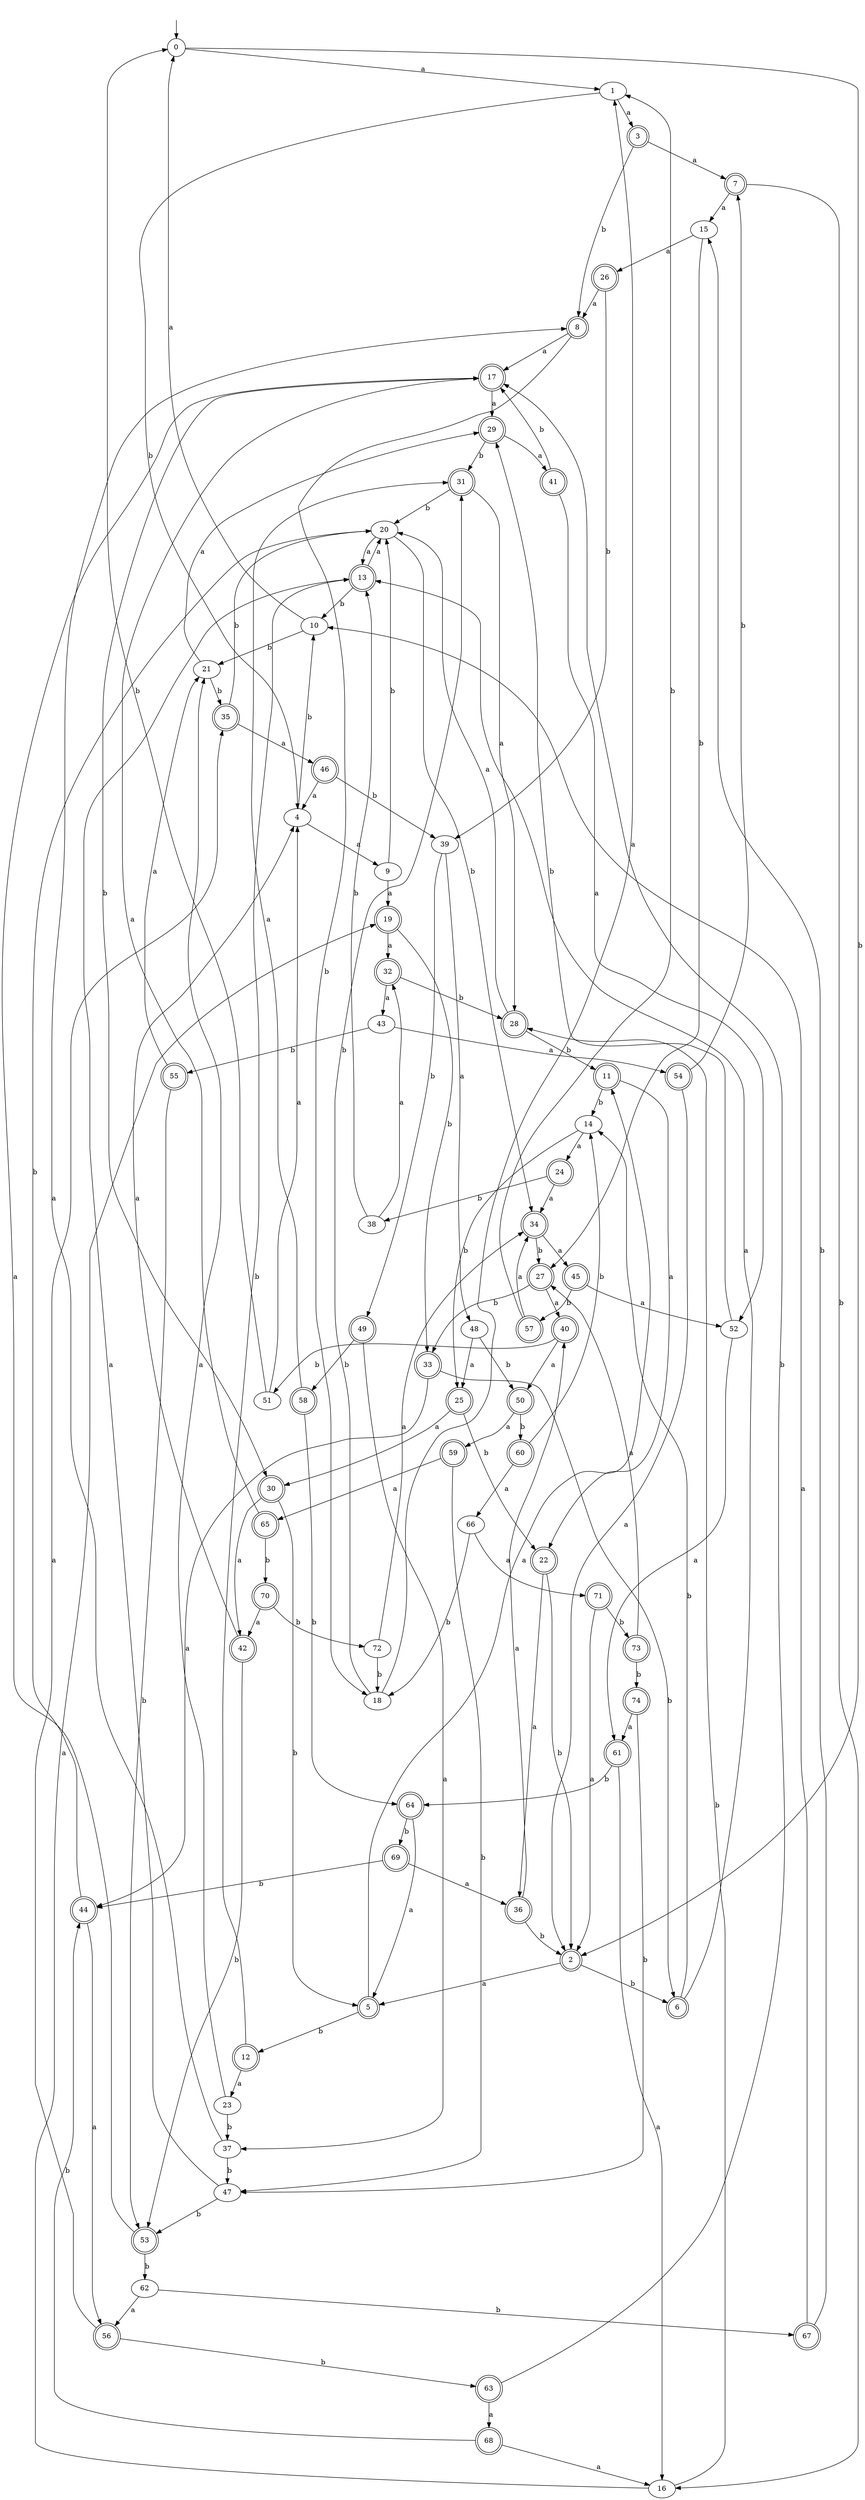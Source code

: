 digraph RandomDFA {
  __start0 [label="", shape=none];
  __start0 -> 0 [label=""];
  0 [shape=circle]
  0 -> 1 [label="a"]
  0 -> 2 [label="b"]
  1
  1 -> 3 [label="a"]
  1 -> 4 [label="b"]
  2 [shape=doublecircle]
  2 -> 5 [label="a"]
  2 -> 6 [label="b"]
  3 [shape=doublecircle]
  3 -> 7 [label="a"]
  3 -> 8 [label="b"]
  4
  4 -> 9 [label="a"]
  4 -> 10 [label="b"]
  5 [shape=doublecircle]
  5 -> 11 [label="a"]
  5 -> 12 [label="b"]
  6 [shape=doublecircle]
  6 -> 13 [label="a"]
  6 -> 14 [label="b"]
  7 [shape=doublecircle]
  7 -> 15 [label="a"]
  7 -> 16 [label="b"]
  8 [shape=doublecircle]
  8 -> 17 [label="a"]
  8 -> 18 [label="b"]
  9
  9 -> 19 [label="a"]
  9 -> 20 [label="b"]
  10
  10 -> 0 [label="a"]
  10 -> 21 [label="b"]
  11 [shape=doublecircle]
  11 -> 22 [label="a"]
  11 -> 14 [label="b"]
  12 [shape=doublecircle]
  12 -> 23 [label="a"]
  12 -> 13 [label="b"]
  13 [shape=doublecircle]
  13 -> 20 [label="a"]
  13 -> 10 [label="b"]
  14
  14 -> 24 [label="a"]
  14 -> 25 [label="b"]
  15
  15 -> 26 [label="a"]
  15 -> 27 [label="b"]
  16
  16 -> 19 [label="a"]
  16 -> 28 [label="b"]
  17 [shape=doublecircle]
  17 -> 29 [label="a"]
  17 -> 30 [label="b"]
  18
  18 -> 1 [label="a"]
  18 -> 31 [label="b"]
  19 [shape=doublecircle]
  19 -> 32 [label="a"]
  19 -> 33 [label="b"]
  20
  20 -> 13 [label="a"]
  20 -> 34 [label="b"]
  21
  21 -> 29 [label="a"]
  21 -> 35 [label="b"]
  22 [shape=doublecircle]
  22 -> 36 [label="a"]
  22 -> 2 [label="b"]
  23
  23 -> 21 [label="a"]
  23 -> 37 [label="b"]
  24 [shape=doublecircle]
  24 -> 34 [label="a"]
  24 -> 38 [label="b"]
  25 [shape=doublecircle]
  25 -> 30 [label="a"]
  25 -> 22 [label="b"]
  26 [shape=doublecircle]
  26 -> 8 [label="a"]
  26 -> 39 [label="b"]
  27 [shape=doublecircle]
  27 -> 40 [label="a"]
  27 -> 33 [label="b"]
  28 [shape=doublecircle]
  28 -> 20 [label="a"]
  28 -> 11 [label="b"]
  29 [shape=doublecircle]
  29 -> 41 [label="a"]
  29 -> 31 [label="b"]
  30 [shape=doublecircle]
  30 -> 42 [label="a"]
  30 -> 5 [label="b"]
  31 [shape=doublecircle]
  31 -> 28 [label="a"]
  31 -> 20 [label="b"]
  32 [shape=doublecircle]
  32 -> 43 [label="a"]
  32 -> 28 [label="b"]
  33 [shape=doublecircle]
  33 -> 44 [label="a"]
  33 -> 6 [label="b"]
  34 [shape=doublecircle]
  34 -> 45 [label="a"]
  34 -> 27 [label="b"]
  35 [shape=doublecircle]
  35 -> 46 [label="a"]
  35 -> 20 [label="b"]
  36 [shape=doublecircle]
  36 -> 40 [label="a"]
  36 -> 2 [label="b"]
  37
  37 -> 8 [label="a"]
  37 -> 47 [label="b"]
  38
  38 -> 32 [label="a"]
  38 -> 13 [label="b"]
  39
  39 -> 48 [label="a"]
  39 -> 49 [label="b"]
  40 [shape=doublecircle]
  40 -> 50 [label="a"]
  40 -> 51 [label="b"]
  41 [shape=doublecircle]
  41 -> 52 [label="a"]
  41 -> 17 [label="b"]
  42 [shape=doublecircle]
  42 -> 4 [label="a"]
  42 -> 53 [label="b"]
  43
  43 -> 54 [label="a"]
  43 -> 55 [label="b"]
  44 [shape=doublecircle]
  44 -> 56 [label="a"]
  44 -> 20 [label="b"]
  45 [shape=doublecircle]
  45 -> 52 [label="a"]
  45 -> 57 [label="b"]
  46 [shape=doublecircle]
  46 -> 4 [label="a"]
  46 -> 39 [label="b"]
  47
  47 -> 13 [label="a"]
  47 -> 53 [label="b"]
  48
  48 -> 25 [label="a"]
  48 -> 50 [label="b"]
  49 [shape=doublecircle]
  49 -> 37 [label="a"]
  49 -> 58 [label="b"]
  50 [shape=doublecircle]
  50 -> 59 [label="a"]
  50 -> 60 [label="b"]
  51
  51 -> 4 [label="a"]
  51 -> 0 [label="b"]
  52
  52 -> 61 [label="a"]
  52 -> 29 [label="b"]
  53 [shape=doublecircle]
  53 -> 17 [label="a"]
  53 -> 62 [label="b"]
  54 [shape=doublecircle]
  54 -> 2 [label="a"]
  54 -> 7 [label="b"]
  55 [shape=doublecircle]
  55 -> 21 [label="a"]
  55 -> 53 [label="b"]
  56 [shape=doublecircle]
  56 -> 35 [label="a"]
  56 -> 63 [label="b"]
  57 [shape=doublecircle]
  57 -> 34 [label="a"]
  57 -> 1 [label="b"]
  58 [shape=doublecircle]
  58 -> 31 [label="a"]
  58 -> 64 [label="b"]
  59 [shape=doublecircle]
  59 -> 65 [label="a"]
  59 -> 47 [label="b"]
  60 [shape=doublecircle]
  60 -> 66 [label="a"]
  60 -> 14 [label="b"]
  61 [shape=doublecircle]
  61 -> 16 [label="a"]
  61 -> 64 [label="b"]
  62
  62 -> 56 [label="a"]
  62 -> 67 [label="b"]
  63 [shape=doublecircle]
  63 -> 68 [label="a"]
  63 -> 17 [label="b"]
  64 [shape=doublecircle]
  64 -> 5 [label="a"]
  64 -> 69 [label="b"]
  65 [shape=doublecircle]
  65 -> 17 [label="a"]
  65 -> 70 [label="b"]
  66
  66 -> 71 [label="a"]
  66 -> 18 [label="b"]
  67 [shape=doublecircle]
  67 -> 10 [label="a"]
  67 -> 15 [label="b"]
  68 [shape=doublecircle]
  68 -> 16 [label="a"]
  68 -> 44 [label="b"]
  69 [shape=doublecircle]
  69 -> 36 [label="a"]
  69 -> 44 [label="b"]
  70 [shape=doublecircle]
  70 -> 42 [label="a"]
  70 -> 72 [label="b"]
  71 [shape=doublecircle]
  71 -> 2 [label="a"]
  71 -> 73 [label="b"]
  72
  72 -> 34 [label="a"]
  72 -> 18 [label="b"]
  73 [shape=doublecircle]
  73 -> 27 [label="a"]
  73 -> 74 [label="b"]
  74 [shape=doublecircle]
  74 -> 61 [label="a"]
  74 -> 47 [label="b"]
}
